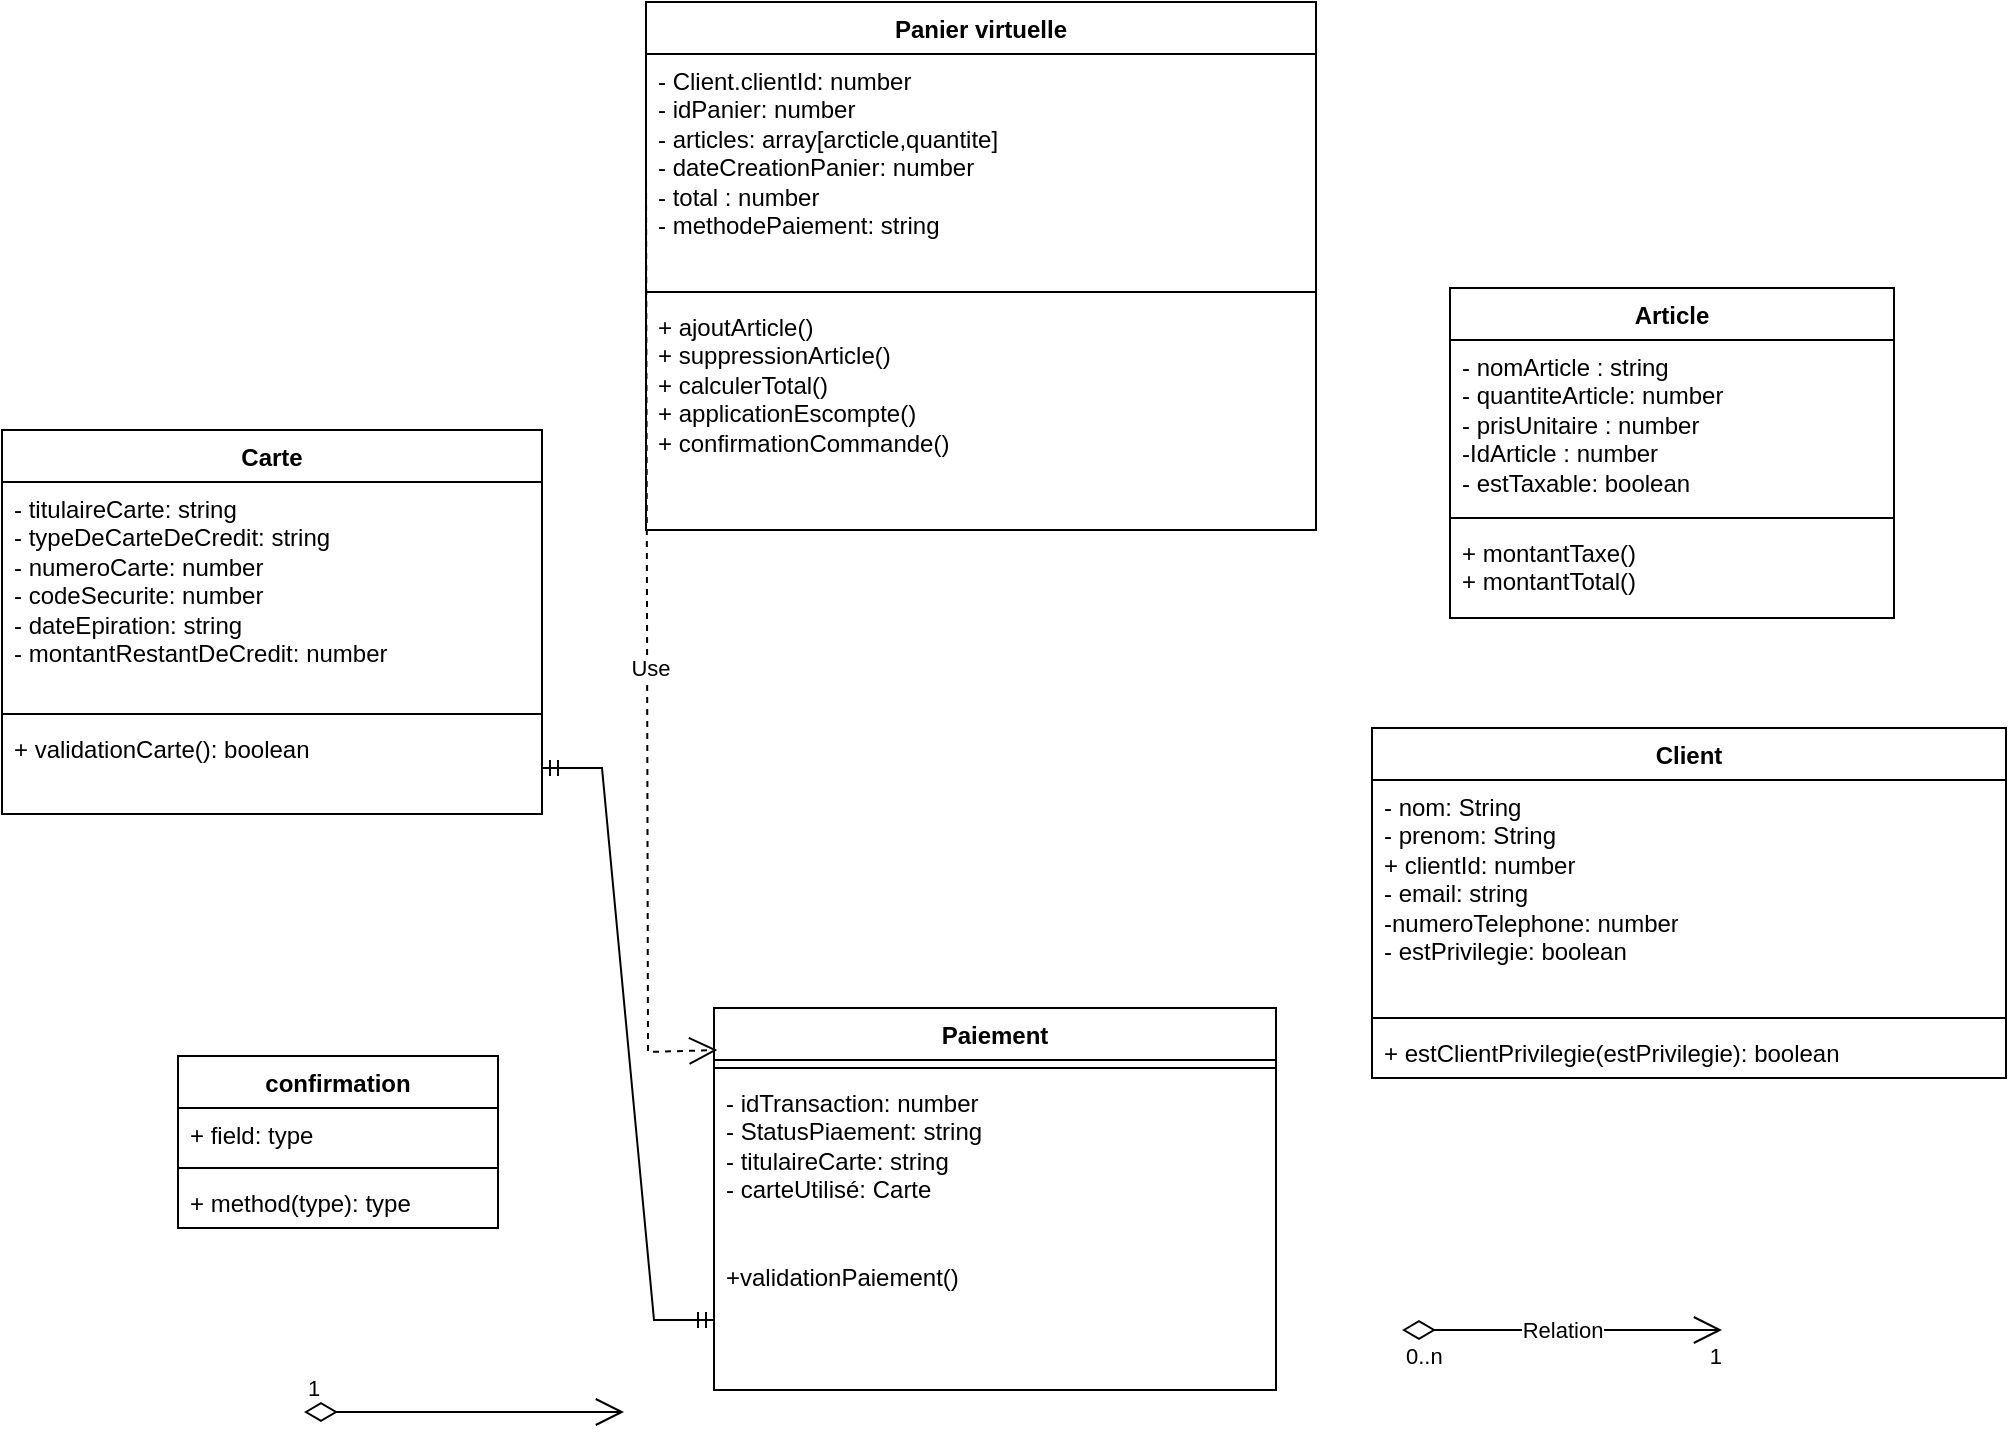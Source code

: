 <mxfile version="26.1.1" pages="2">
  <diagram name="Page-1" id="LhkC0GKqJQl8EqU11tic">
    <mxGraphModel dx="1348" dy="1669" grid="0" gridSize="10" guides="1" tooltips="1" connect="1" arrows="1" fold="1" page="0" pageScale="1" pageWidth="850" pageHeight="1100" math="0" shadow="0">
      <root>
        <mxCell id="0" />
        <mxCell id="1" parent="0" />
        <mxCell id="y0F5sRRlfPdBhK9bxvjx-1" value="Article" style="swimlane;fontStyle=1;align=center;verticalAlign=top;childLayout=stackLayout;horizontal=1;startSize=26;horizontalStack=0;resizeParent=1;resizeParentMax=0;resizeLast=0;collapsible=1;marginBottom=0;whiteSpace=wrap;html=1;" parent="1" vertex="1">
          <mxGeometry x="365" y="-359" width="222" height="165" as="geometry" />
        </mxCell>
        <mxCell id="y0F5sRRlfPdBhK9bxvjx-2" value="&lt;div&gt;- nomArticle : string&lt;/div&gt;&lt;div&gt;- quantiteArticle: number&lt;br&gt;- prisUnitaire : number&lt;/div&gt;&lt;div&gt;-IdArticle : number&lt;br&gt;- estTaxable: boolean&lt;br&gt;&lt;br&gt;&lt;/div&gt;" style="text;strokeColor=none;fillColor=none;align=left;verticalAlign=top;spacingLeft=4;spacingRight=4;overflow=hidden;rotatable=0;points=[[0,0.5],[1,0.5]];portConstraint=eastwest;whiteSpace=wrap;html=1;" parent="y0F5sRRlfPdBhK9bxvjx-1" vertex="1">
          <mxGeometry y="26" width="222" height="85" as="geometry" />
        </mxCell>
        <mxCell id="y0F5sRRlfPdBhK9bxvjx-3" value="" style="line;strokeWidth=1;fillColor=none;align=left;verticalAlign=middle;spacingTop=-1;spacingLeft=3;spacingRight=3;rotatable=0;labelPosition=right;points=[];portConstraint=eastwest;strokeColor=inherit;" parent="y0F5sRRlfPdBhK9bxvjx-1" vertex="1">
          <mxGeometry y="111" width="222" height="8" as="geometry" />
        </mxCell>
        <mxCell id="y0F5sRRlfPdBhK9bxvjx-4" value="+ montantTaxe()&lt;div&gt;+ montantTotal()&lt;/div&gt;" style="text;strokeColor=none;fillColor=none;align=left;verticalAlign=top;spacingLeft=4;spacingRight=4;overflow=hidden;rotatable=0;points=[[0,0.5],[1,0.5]];portConstraint=eastwest;whiteSpace=wrap;html=1;" parent="y0F5sRRlfPdBhK9bxvjx-1" vertex="1">
          <mxGeometry y="119" width="222" height="46" as="geometry" />
        </mxCell>
        <mxCell id="vKdj8ruJpH2rpbCoqokS-1" value="Client" style="swimlane;fontStyle=1;align=center;verticalAlign=top;childLayout=stackLayout;horizontal=1;startSize=26;horizontalStack=0;resizeParent=1;resizeParentMax=0;resizeLast=0;collapsible=1;marginBottom=0;whiteSpace=wrap;html=1;" parent="1" vertex="1">
          <mxGeometry x="326" y="-139" width="317" height="175" as="geometry" />
        </mxCell>
        <mxCell id="vKdj8ruJpH2rpbCoqokS-2" value="&lt;div&gt;&lt;div&gt;- nom: String&lt;/div&gt;&lt;/div&gt;&lt;div&gt;- prenom: String&lt;br&gt;+ clientId: number&lt;/div&gt;&lt;div&gt;- email: string&lt;/div&gt;&lt;div&gt;-numeroTelephone: number&lt;/div&gt;&lt;div&gt;- estPrivilegie: boolean&lt;/div&gt;" style="text;strokeColor=none;fillColor=none;align=left;verticalAlign=top;spacingLeft=4;spacingRight=4;overflow=hidden;rotatable=0;points=[[0,0.5],[1,0.5]];portConstraint=eastwest;whiteSpace=wrap;html=1;" parent="vKdj8ruJpH2rpbCoqokS-1" vertex="1">
          <mxGeometry y="26" width="317" height="115" as="geometry" />
        </mxCell>
        <mxCell id="vKdj8ruJpH2rpbCoqokS-3" value="" style="line;strokeWidth=1;fillColor=none;align=left;verticalAlign=middle;spacingTop=-1;spacingLeft=3;spacingRight=3;rotatable=0;labelPosition=right;points=[];portConstraint=eastwest;strokeColor=inherit;" parent="vKdj8ruJpH2rpbCoqokS-1" vertex="1">
          <mxGeometry y="141" width="317" height="8" as="geometry" />
        </mxCell>
        <mxCell id="vKdj8ruJpH2rpbCoqokS-4" value="+ estClientPrivilegie(estPrivilegie): boolean" style="text;strokeColor=none;fillColor=none;align=left;verticalAlign=top;spacingLeft=4;spacingRight=4;overflow=hidden;rotatable=0;points=[[0,0.5],[1,0.5]];portConstraint=eastwest;whiteSpace=wrap;html=1;" parent="vKdj8ruJpH2rpbCoqokS-1" vertex="1">
          <mxGeometry y="149" width="317" height="26" as="geometry" />
        </mxCell>
        <mxCell id="vKdj8ruJpH2rpbCoqokS-5" value="Panier virtuelle" style="swimlane;fontStyle=1;align=center;verticalAlign=top;childLayout=stackLayout;horizontal=1;startSize=26;horizontalStack=0;resizeParent=1;resizeParentMax=0;resizeLast=0;collapsible=1;marginBottom=0;whiteSpace=wrap;html=1;" parent="1" vertex="1">
          <mxGeometry x="-37" y="-502" width="335" height="264" as="geometry">
            <mxRectangle x="-514" y="12" width="114" height="26" as="alternateBounds" />
          </mxGeometry>
        </mxCell>
        <mxCell id="vKdj8ruJpH2rpbCoqokS-6" value="&lt;div&gt;- Client.clientId: number&lt;/div&gt;&lt;div&gt;&lt;span style=&quot;background-color: transparent; color: light-dark(rgb(0, 0, 0), rgb(255, 255, 255));&quot;&gt;- idPanier: number&lt;/span&gt;&lt;/div&gt;&lt;div&gt;- articles: array[arcticle,quantite]&lt;/div&gt;&lt;div&gt;&lt;span style=&quot;background-color: transparent; color: light-dark(rgb(0, 0, 0), rgb(255, 255, 255));&quot;&gt;- dateCreationPanier: number&lt;/span&gt;&lt;/div&gt;&lt;div&gt;- total : number&lt;/div&gt;&lt;div&gt;- methodePaiement: string&lt;/div&gt;&lt;div&gt;&lt;br&gt;&lt;/div&gt;&lt;div&gt;&lt;br&gt;&lt;/div&gt;" style="text;strokeColor=none;fillColor=none;align=left;verticalAlign=top;spacingLeft=4;spacingRight=4;overflow=hidden;rotatable=0;points=[[0,0.5],[1,0.5]];portConstraint=eastwest;whiteSpace=wrap;html=1;" parent="vKdj8ruJpH2rpbCoqokS-5" vertex="1">
          <mxGeometry y="26" width="335" height="115" as="geometry" />
        </mxCell>
        <mxCell id="vKdj8ruJpH2rpbCoqokS-7" value="" style="line;strokeWidth=1;fillColor=none;align=left;verticalAlign=middle;spacingTop=-1;spacingLeft=3;spacingRight=3;rotatable=0;labelPosition=right;points=[];portConstraint=eastwest;strokeColor=inherit;" parent="vKdj8ruJpH2rpbCoqokS-5" vertex="1">
          <mxGeometry y="141" width="335" height="8" as="geometry" />
        </mxCell>
        <mxCell id="vKdj8ruJpH2rpbCoqokS-8" value="&lt;div&gt;+ ajoutArticle()&lt;/div&gt;&lt;div&gt;+ suppressionArticle()&lt;/div&gt;&lt;div&gt;+ calculerTotal()&lt;/div&gt;&lt;div&gt;+ applicationEscompte()&lt;/div&gt;&lt;div&gt;+ confirmationCommande()&lt;/div&gt;" style="text;strokeColor=none;fillColor=none;align=left;verticalAlign=top;spacingLeft=4;spacingRight=4;overflow=hidden;rotatable=0;points=[[0,0.5],[1,0.5]];portConstraint=eastwest;whiteSpace=wrap;html=1;" parent="vKdj8ruJpH2rpbCoqokS-5" vertex="1">
          <mxGeometry y="149" width="335" height="115" as="geometry" />
        </mxCell>
        <mxCell id="vKdj8ruJpH2rpbCoqokS-9" value="Paiement" style="swimlane;fontStyle=1;align=center;verticalAlign=top;childLayout=stackLayout;horizontal=1;startSize=26;horizontalStack=0;resizeParent=1;resizeParentMax=0;resizeLast=0;collapsible=1;marginBottom=0;whiteSpace=wrap;html=1;" parent="1" vertex="1">
          <mxGeometry x="-3" y="1" width="281" height="191" as="geometry" />
        </mxCell>
        <mxCell id="vKdj8ruJpH2rpbCoqokS-11" value="" style="line;strokeWidth=1;fillColor=none;align=left;verticalAlign=middle;spacingTop=-1;spacingLeft=3;spacingRight=3;rotatable=0;labelPosition=right;points=[];portConstraint=eastwest;strokeColor=inherit;" parent="vKdj8ruJpH2rpbCoqokS-9" vertex="1">
          <mxGeometry y="26" width="281" height="8" as="geometry" />
        </mxCell>
        <mxCell id="vKdj8ruJpH2rpbCoqokS-10" value="- idTransaction: number&lt;div&gt;- StatusPiaement: string&lt;/div&gt;&lt;div&gt;- titulaireCarte: string&lt;/div&gt;&lt;div&gt;- carteUtilisé: Carte&lt;/div&gt;" style="text;strokeColor=none;fillColor=none;align=left;verticalAlign=top;spacingLeft=4;spacingRight=4;overflow=hidden;rotatable=0;points=[[0,0.5],[1,0.5]];portConstraint=eastwest;whiteSpace=wrap;html=1;" parent="vKdj8ruJpH2rpbCoqokS-9" vertex="1">
          <mxGeometry y="34" width="281" height="87" as="geometry" />
        </mxCell>
        <mxCell id="vKdj8ruJpH2rpbCoqokS-12" value="+validationPaiement()" style="text;strokeColor=none;fillColor=none;align=left;verticalAlign=top;spacingLeft=4;spacingRight=4;overflow=hidden;rotatable=0;points=[[0,0.5],[1,0.5]];portConstraint=eastwest;whiteSpace=wrap;html=1;" parent="vKdj8ruJpH2rpbCoqokS-9" vertex="1">
          <mxGeometry y="121" width="281" height="70" as="geometry" />
        </mxCell>
        <mxCell id="vKdj8ruJpH2rpbCoqokS-13" value="Carte" style="swimlane;fontStyle=1;align=center;verticalAlign=top;childLayout=stackLayout;horizontal=1;startSize=26;horizontalStack=0;resizeParent=1;resizeParentMax=0;resizeLast=0;collapsible=1;marginBottom=0;whiteSpace=wrap;html=1;" parent="1" vertex="1">
          <mxGeometry x="-359" y="-288" width="270" height="192" as="geometry" />
        </mxCell>
        <mxCell id="vKdj8ruJpH2rpbCoqokS-14" value="- titulaireCarte: string&lt;div&gt;- typeDeCarteDeCredit: string&lt;/div&gt;&lt;div&gt;- numeroCarte: number&lt;/div&gt;&lt;div&gt;- codeSecurite: number&lt;/div&gt;&lt;div&gt;- dateEpiration: string&lt;/div&gt;&lt;div&gt;- montantRestantDeCredit: number&lt;/div&gt;" style="text;strokeColor=none;fillColor=none;align=left;verticalAlign=top;spacingLeft=4;spacingRight=4;overflow=hidden;rotatable=0;points=[[0,0.5],[1,0.5]];portConstraint=eastwest;whiteSpace=wrap;html=1;" parent="vKdj8ruJpH2rpbCoqokS-13" vertex="1">
          <mxGeometry y="26" width="270" height="112" as="geometry" />
        </mxCell>
        <mxCell id="vKdj8ruJpH2rpbCoqokS-15" value="" style="line;strokeWidth=1;fillColor=none;align=left;verticalAlign=middle;spacingTop=-1;spacingLeft=3;spacingRight=3;rotatable=0;labelPosition=right;points=[];portConstraint=eastwest;strokeColor=inherit;" parent="vKdj8ruJpH2rpbCoqokS-13" vertex="1">
          <mxGeometry y="138" width="270" height="8" as="geometry" />
        </mxCell>
        <mxCell id="vKdj8ruJpH2rpbCoqokS-16" value="+ validationCarte(): boolean&lt;div&gt;&lt;br&gt;&lt;/div&gt;" style="text;strokeColor=none;fillColor=none;align=left;verticalAlign=top;spacingLeft=4;spacingRight=4;overflow=hidden;rotatable=0;points=[[0,0.5],[1,0.5]];portConstraint=eastwest;whiteSpace=wrap;html=1;" parent="vKdj8ruJpH2rpbCoqokS-13" vertex="1">
          <mxGeometry y="146" width="270" height="46" as="geometry" />
        </mxCell>
        <mxCell id="vKdj8ruJpH2rpbCoqokS-17" value="Relation" style="endArrow=open;html=1;endSize=12;startArrow=diamondThin;startSize=14;startFill=0;edgeStyle=orthogonalEdgeStyle;rounded=0;" parent="1" edge="1">
          <mxGeometry relative="1" as="geometry">
            <mxPoint x="341" y="162" as="sourcePoint" />
            <mxPoint x="501" y="162" as="targetPoint" />
          </mxGeometry>
        </mxCell>
        <mxCell id="vKdj8ruJpH2rpbCoqokS-18" value="0..n" style="edgeLabel;resizable=0;html=1;align=left;verticalAlign=top;" parent="vKdj8ruJpH2rpbCoqokS-17" connectable="0" vertex="1">
          <mxGeometry x="-1" relative="1" as="geometry" />
        </mxCell>
        <mxCell id="vKdj8ruJpH2rpbCoqokS-19" value="1" style="edgeLabel;resizable=0;html=1;align=right;verticalAlign=top;" parent="vKdj8ruJpH2rpbCoqokS-17" connectable="0" vertex="1">
          <mxGeometry x="1" relative="1" as="geometry" />
        </mxCell>
        <mxCell id="PBFFROz9SGwxzKGs8fMy-2" value="confirmation" style="swimlane;fontStyle=1;align=center;verticalAlign=top;childLayout=stackLayout;horizontal=1;startSize=26;horizontalStack=0;resizeParent=1;resizeParentMax=0;resizeLast=0;collapsible=1;marginBottom=0;whiteSpace=wrap;html=1;" vertex="1" parent="1">
          <mxGeometry x="-271" y="25" width="160" height="86" as="geometry" />
        </mxCell>
        <mxCell id="PBFFROz9SGwxzKGs8fMy-3" value="+ field: type" style="text;strokeColor=none;fillColor=none;align=left;verticalAlign=top;spacingLeft=4;spacingRight=4;overflow=hidden;rotatable=0;points=[[0,0.5],[1,0.5]];portConstraint=eastwest;whiteSpace=wrap;html=1;" vertex="1" parent="PBFFROz9SGwxzKGs8fMy-2">
          <mxGeometry y="26" width="160" height="26" as="geometry" />
        </mxCell>
        <mxCell id="PBFFROz9SGwxzKGs8fMy-4" value="" style="line;strokeWidth=1;fillColor=none;align=left;verticalAlign=middle;spacingTop=-1;spacingLeft=3;spacingRight=3;rotatable=0;labelPosition=right;points=[];portConstraint=eastwest;strokeColor=inherit;" vertex="1" parent="PBFFROz9SGwxzKGs8fMy-2">
          <mxGeometry y="52" width="160" height="8" as="geometry" />
        </mxCell>
        <mxCell id="PBFFROz9SGwxzKGs8fMy-5" value="+ method(type): type" style="text;strokeColor=none;fillColor=none;align=left;verticalAlign=top;spacingLeft=4;spacingRight=4;overflow=hidden;rotatable=0;points=[[0,0.5],[1,0.5]];portConstraint=eastwest;whiteSpace=wrap;html=1;" vertex="1" parent="PBFFROz9SGwxzKGs8fMy-2">
          <mxGeometry y="60" width="160" height="26" as="geometry" />
        </mxCell>
        <mxCell id="PBFFROz9SGwxzKGs8fMy-8" value="Use" style="endArrow=open;endSize=12;dashed=1;html=1;rounded=0;entryX=0.006;entryY=0.11;entryDx=0;entryDy=0;entryPerimeter=0;exitX=0;exitY=0.5;exitDx=0;exitDy=0;" edge="1" parent="1" source="vKdj8ruJpH2rpbCoqokS-6" target="vKdj8ruJpH2rpbCoqokS-9">
          <mxGeometry x="0.051" width="160" relative="1" as="geometry">
            <mxPoint x="26" y="-58" as="sourcePoint" />
            <mxPoint x="-18" y="-8" as="targetPoint" />
            <Array as="points">
              <mxPoint x="-36" y="23" />
            </Array>
            <mxPoint x="1" as="offset" />
          </mxGeometry>
        </mxCell>
        <mxCell id="PBFFROz9SGwxzKGs8fMy-9" value="1" style="endArrow=open;html=1;endSize=12;startArrow=diamondThin;startSize=14;startFill=0;edgeStyle=orthogonalEdgeStyle;align=left;verticalAlign=bottom;rounded=0;" edge="1" parent="1">
          <mxGeometry x="-1" y="3" relative="1" as="geometry">
            <mxPoint x="-208" y="203" as="sourcePoint" />
            <mxPoint x="-48" y="203" as="targetPoint" />
          </mxGeometry>
        </mxCell>
        <mxCell id="PBFFROz9SGwxzKGs8fMy-10" value="" style="edgeStyle=entityRelationEdgeStyle;fontSize=12;html=1;endArrow=ERmandOne;startArrow=ERmandOne;rounded=0;entryX=0;entryY=0.5;entryDx=0;entryDy=0;exitX=1;exitY=0.5;exitDx=0;exitDy=0;" edge="1" parent="1" source="vKdj8ruJpH2rpbCoqokS-16" target="vKdj8ruJpH2rpbCoqokS-12">
          <mxGeometry width="100" height="100" relative="1" as="geometry">
            <mxPoint x="-116" y="-18" as="sourcePoint" />
            <mxPoint x="-16" y="-118" as="targetPoint" />
          </mxGeometry>
        </mxCell>
      </root>
    </mxGraphModel>
  </diagram>
  <diagram id="qk8H1CshacFP2wpFvfV3" name="Page-2">
    <mxGraphModel dx="513" dy="608" grid="0" gridSize="10" guides="1" tooltips="1" connect="1" arrows="1" fold="1" page="0" pageScale="1" pageWidth="850" pageHeight="1100" math="0" shadow="0">
      <root>
        <mxCell id="0" />
        <mxCell id="1" parent="0" />
      </root>
    </mxGraphModel>
  </diagram>
</mxfile>
